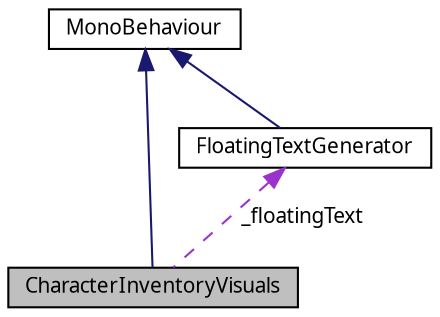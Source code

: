 digraph "CharacterInventoryVisuals"
{
 // LATEX_PDF_SIZE
  edge [fontname="Calibrii",fontsize="10",labelfontname="Calibrii",labelfontsize="10"];
  node [fontname="Calibrii",fontsize="10",shape=record];
  Node1 [label="CharacterInventoryVisuals",height=0.2,width=0.4,color="black", fillcolor="grey75", style="filled", fontcolor="black",tooltip=" "];
  Node2 -> Node1 [dir="back",color="midnightblue",fontsize="10",style="solid",fontname="Calibrii"];
  Node2 [label="MonoBehaviour",height=0.2,width=0.4,color="black", fillcolor="white", style="filled",tooltip=" "];
  Node3 -> Node1 [dir="back",color="darkorchid3",fontsize="10",style="dashed",label=" _floatingText" ,fontname="Calibrii"];
  Node3 [label="FloatingTextGenerator",height=0.2,width=0.4,color="black", fillcolor="white", style="filled",URL="$d5/d46/classFloatingTextGenerator.html",tooltip=" "];
  Node2 -> Node3 [dir="back",color="midnightblue",fontsize="10",style="solid",fontname="Calibrii"];
}
